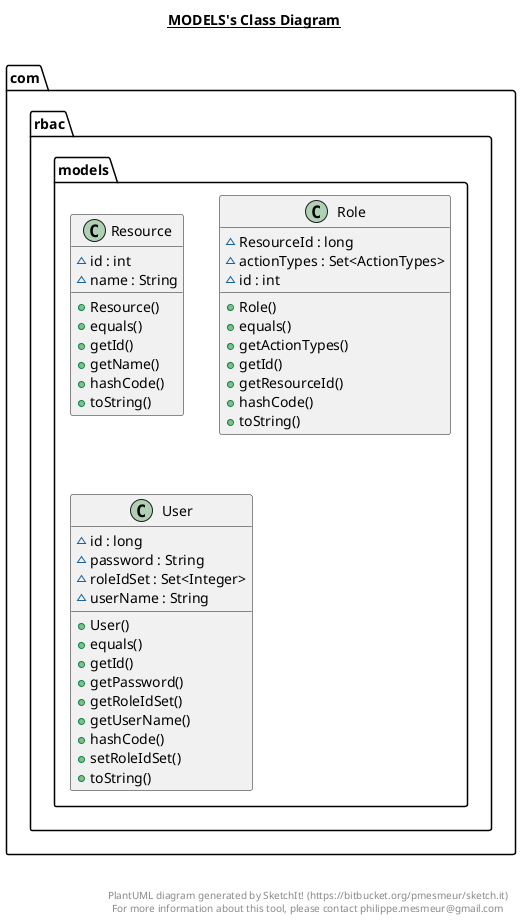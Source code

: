 @startuml

title __MODELS's Class Diagram__\n

  namespace com.rbac {
    namespace models {
      class com.rbac.models.Resource {
          ~ id : int
          ~ name : String
          + Resource()
          + equals()
          + getId()
          + getName()
          + hashCode()
          + toString()
      }
    }
  }
  

  namespace com.rbac {
    namespace models {
      class com.rbac.models.Role {
          ~ ResourceId : long
          ~ actionTypes : Set<ActionTypes>
          ~ id : int
          + Role()
          + equals()
          + getActionTypes()
          + getId()
          + getResourceId()
          + hashCode()
          + toString()
      }
    }
  }
  

  namespace com.rbac {
    namespace models {
      class com.rbac.models.User {
          ~ id : long
          ~ password : String
          ~ roleIdSet : Set<Integer>
          ~ userName : String
          + User()
          + equals()
          + getId()
          + getPassword()
          + getRoleIdSet()
          + getUserName()
          + hashCode()
          + setRoleIdSet()
          + toString()
      }
    }
  }
  



right footer


PlantUML diagram generated by SketchIt! (https://bitbucket.org/pmesmeur/sketch.it)
For more information about this tool, please contact philippe.mesmeur@gmail.com
endfooter

@enduml
